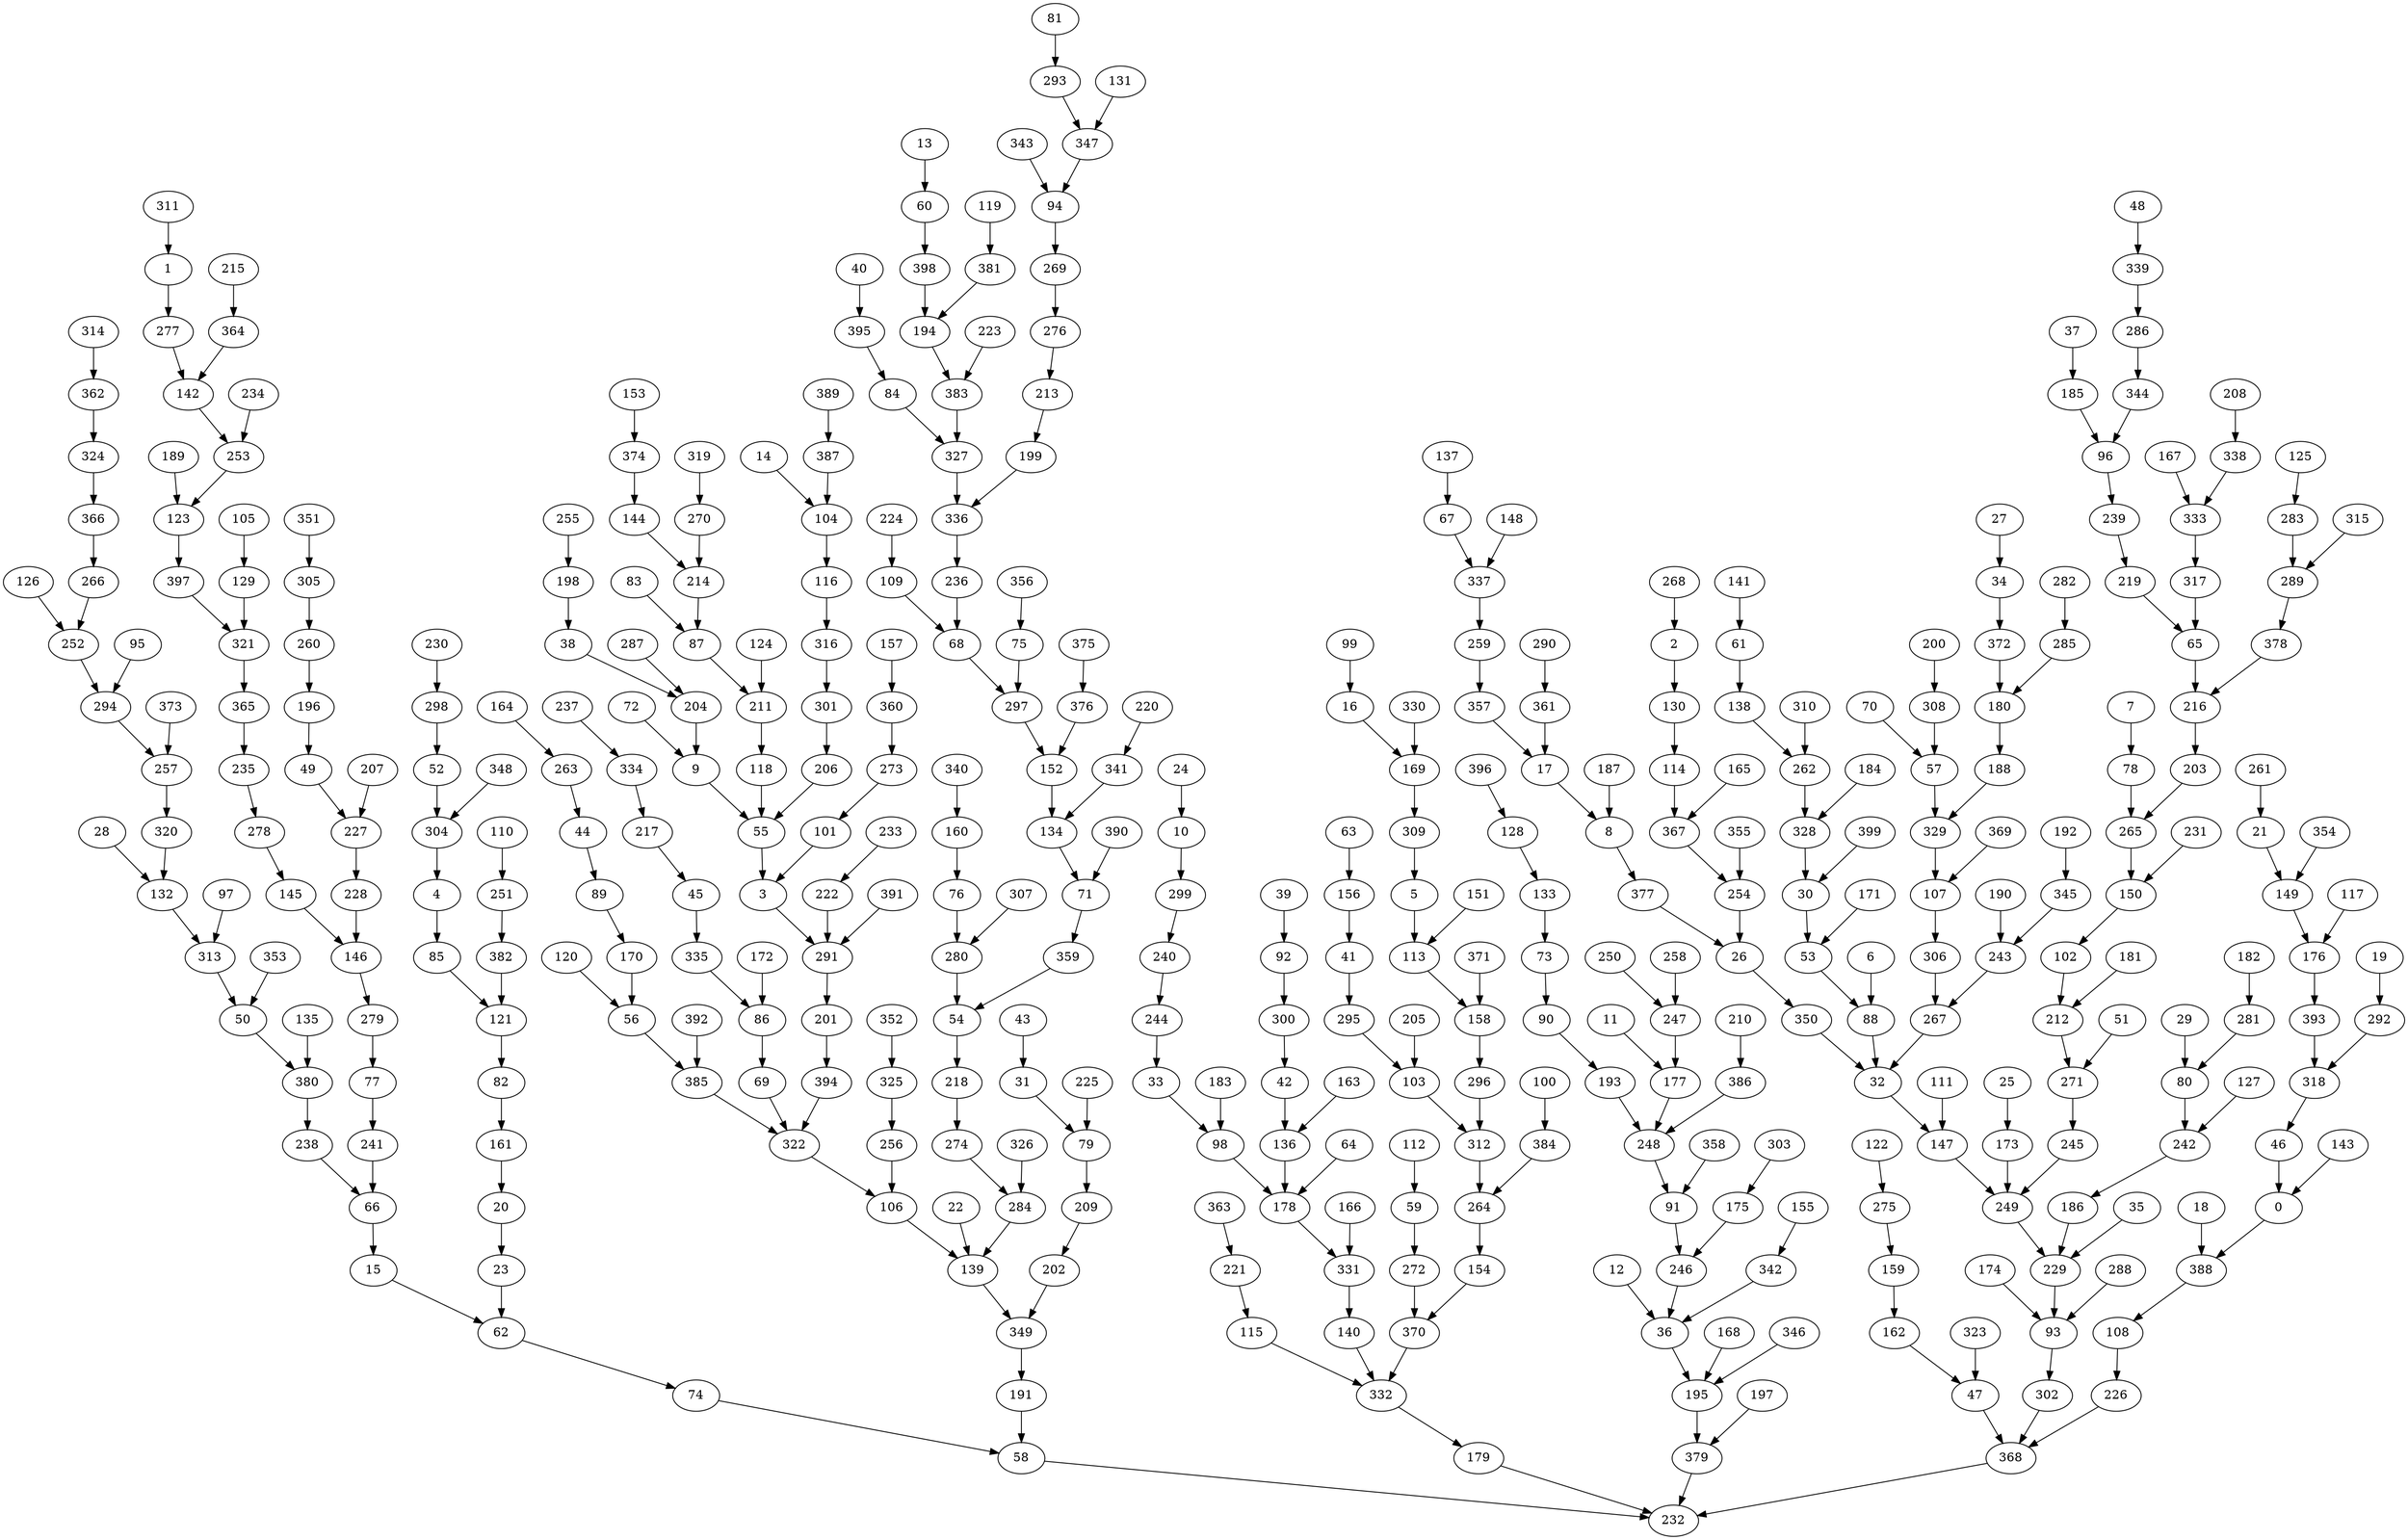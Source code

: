 strict digraph "" {
	0 -> 388;
	46 -> 0;
	143 -> 0;
	1 -> 277;
	311 -> 1;
	2 -> 130;
	268 -> 2;
	3 -> 291;
	55 -> 3;
	101 -> 3;
	4 -> 85;
	304 -> 4;
	5 -> 113;
	309 -> 5;
	8 -> 377;
	17 -> 8;
	187 -> 8;
	9 -> 55;
	72 -> 9;
	204 -> 9;
	10 -> 299;
	24 -> 10;
	15 -> 62;
	66 -> 15;
	16 -> 169;
	99 -> 16;
	357 -> 17;
	361 -> 17;
	20 -> 23;
	161 -> 20;
	21 -> 149;
	261 -> 21;
	23 -> 62;
	26 -> 350;
	254 -> 26;
	377 -> 26;
	30 -> 53;
	328 -> 30;
	399 -> 30;
	31 -> 79;
	43 -> 31;
	32 -> 147;
	88 -> 32;
	267 -> 32;
	350 -> 32;
	33 -> 98;
	244 -> 33;
	34 -> 372;
	27 -> 34;
	36 -> 195;
	12 -> 36;
	246 -> 36;
	342 -> 36;
	38 -> 204;
	198 -> 38;
	41 -> 295;
	156 -> 41;
	42 -> 136;
	300 -> 42;
	44 -> 89;
	263 -> 44;
	45 -> 335;
	217 -> 45;
	318 -> 46;
	47 -> 368;
	162 -> 47;
	323 -> 47;
	49 -> 227;
	196 -> 49;
	50 -> 380;
	313 -> 50;
	353 -> 50;
	52 -> 304;
	298 -> 52;
	53 -> 88;
	171 -> 53;
	54 -> 218;
	280 -> 54;
	359 -> 54;
	118 -> 55;
	206 -> 55;
	56 -> 385;
	120 -> 56;
	170 -> 56;
	57 -> 329;
	70 -> 57;
	308 -> 57;
	58 -> 232;
	74 -> 58;
	191 -> 58;
	59 -> 272;
	112 -> 59;
	60 -> 398;
	13 -> 60;
	61 -> 138;
	141 -> 61;
	62 -> 74;
	65 -> 216;
	219 -> 65;
	317 -> 65;
	238 -> 66;
	241 -> 66;
	67 -> 337;
	137 -> 67;
	68 -> 297;
	109 -> 68;
	236 -> 68;
	69 -> 322;
	86 -> 69;
	71 -> 359;
	134 -> 71;
	390 -> 71;
	73 -> 90;
	133 -> 73;
	75 -> 297;
	356 -> 75;
	76 -> 280;
	160 -> 76;
	77 -> 241;
	279 -> 77;
	78 -> 265;
	7 -> 78;
	79 -> 209;
	225 -> 79;
	80 -> 242;
	29 -> 80;
	281 -> 80;
	82 -> 161;
	121 -> 82;
	84 -> 327;
	395 -> 84;
	85 -> 121;
	172 -> 86;
	335 -> 86;
	87 -> 211;
	83 -> 87;
	214 -> 87;
	6 -> 88;
	89 -> 170;
	90 -> 193;
	91 -> 246;
	248 -> 91;
	358 -> 91;
	92 -> 300;
	39 -> 92;
	93 -> 302;
	174 -> 93;
	229 -> 93;
	288 -> 93;
	94 -> 269;
	343 -> 94;
	347 -> 94;
	96 -> 239;
	185 -> 96;
	344 -> 96;
	98 -> 178;
	183 -> 98;
	273 -> 101;
	102 -> 212;
	150 -> 102;
	103 -> 312;
	205 -> 103;
	295 -> 103;
	104 -> 116;
	14 -> 104;
	387 -> 104;
	106 -> 139;
	256 -> 106;
	322 -> 106;
	107 -> 306;
	329 -> 107;
	369 -> 107;
	108 -> 226;
	388 -> 108;
	224 -> 109;
	113 -> 158;
	151 -> 113;
	114 -> 367;
	130 -> 114;
	115 -> 332;
	221 -> 115;
	116 -> 316;
	211 -> 118;
	382 -> 121;
	123 -> 397;
	189 -> 123;
	253 -> 123;
	128 -> 133;
	396 -> 128;
	129 -> 321;
	105 -> 129;
	132 -> 313;
	28 -> 132;
	320 -> 132;
	152 -> 134;
	341 -> 134;
	136 -> 178;
	163 -> 136;
	138 -> 262;
	139 -> 349;
	22 -> 139;
	284 -> 139;
	140 -> 332;
	331 -> 140;
	142 -> 253;
	277 -> 142;
	364 -> 142;
	144 -> 214;
	374 -> 144;
	145 -> 146;
	278 -> 145;
	146 -> 279;
	228 -> 146;
	147 -> 249;
	111 -> 147;
	149 -> 176;
	354 -> 149;
	231 -> 150;
	265 -> 150;
	297 -> 152;
	376 -> 152;
	154 -> 370;
	264 -> 154;
	63 -> 156;
	158 -> 296;
	371 -> 158;
	159 -> 162;
	275 -> 159;
	340 -> 160;
	169 -> 309;
	330 -> 169;
	173 -> 249;
	25 -> 173;
	175 -> 246;
	303 -> 175;
	176 -> 393;
	117 -> 176;
	177 -> 248;
	11 -> 177;
	247 -> 177;
	178 -> 331;
	64 -> 178;
	179 -> 232;
	332 -> 179;
	180 -> 188;
	285 -> 180;
	372 -> 180;
	37 -> 185;
	186 -> 229;
	242 -> 186;
	188 -> 329;
	349 -> 191;
	193 -> 248;
	194 -> 383;
	381 -> 194;
	398 -> 194;
	195 -> 379;
	168 -> 195;
	346 -> 195;
	260 -> 196;
	255 -> 198;
	199 -> 336;
	213 -> 199;
	201 -> 394;
	291 -> 201;
	202 -> 349;
	209 -> 202;
	203 -> 265;
	216 -> 203;
	287 -> 204;
	301 -> 206;
	124 -> 211;
	212 -> 271;
	181 -> 212;
	276 -> 213;
	270 -> 214;
	378 -> 216;
	334 -> 217;
	218 -> 274;
	239 -> 219;
	363 -> 221;
	222 -> 291;
	233 -> 222;
	226 -> 368;
	227 -> 228;
	207 -> 227;
	35 -> 229;
	249 -> 229;
	368 -> 232;
	379 -> 232;
	235 -> 278;
	365 -> 235;
	336 -> 236;
	380 -> 238;
	240 -> 244;
	299 -> 240;
	127 -> 242;
	243 -> 267;
	190 -> 243;
	345 -> 243;
	245 -> 249;
	271 -> 245;
	250 -> 247;
	258 -> 247;
	386 -> 248;
	251 -> 382;
	110 -> 251;
	252 -> 294;
	126 -> 252;
	266 -> 252;
	234 -> 253;
	355 -> 254;
	367 -> 254;
	325 -> 256;
	257 -> 320;
	294 -> 257;
	373 -> 257;
	259 -> 357;
	337 -> 259;
	305 -> 260;
	262 -> 328;
	310 -> 262;
	164 -> 263;
	312 -> 264;
	384 -> 264;
	366 -> 266;
	306 -> 267;
	269 -> 276;
	319 -> 270;
	51 -> 271;
	272 -> 370;
	360 -> 273;
	274 -> 284;
	122 -> 275;
	307 -> 280;
	182 -> 281;
	283 -> 289;
	125 -> 283;
	326 -> 284;
	282 -> 285;
	286 -> 344;
	339 -> 286;
	289 -> 378;
	315 -> 289;
	391 -> 291;
	292 -> 318;
	19 -> 292;
	293 -> 347;
	81 -> 293;
	95 -> 294;
	296 -> 312;
	230 -> 298;
	316 -> 301;
	302 -> 368;
	348 -> 304;
	351 -> 305;
	200 -> 308;
	97 -> 313;
	333 -> 317;
	393 -> 318;
	321 -> 365;
	397 -> 321;
	385 -> 322;
	394 -> 322;
	324 -> 366;
	362 -> 324;
	352 -> 325;
	327 -> 336;
	383 -> 327;
	184 -> 328;
	166 -> 331;
	370 -> 332;
	167 -> 333;
	338 -> 333;
	237 -> 334;
	148 -> 337;
	208 -> 338;
	48 -> 339;
	220 -> 341;
	155 -> 342;
	192 -> 345;
	131 -> 347;
	157 -> 360;
	290 -> 361;
	314 -> 362;
	215 -> 364;
	165 -> 367;
	153 -> 374;
	375 -> 376;
	197 -> 379;
	135 -> 380;
	119 -> 381;
	223 -> 383;
	100 -> 384;
	392 -> 385;
	210 -> 386;
	389 -> 387;
	18 -> 388;
	40 -> 395;
}
